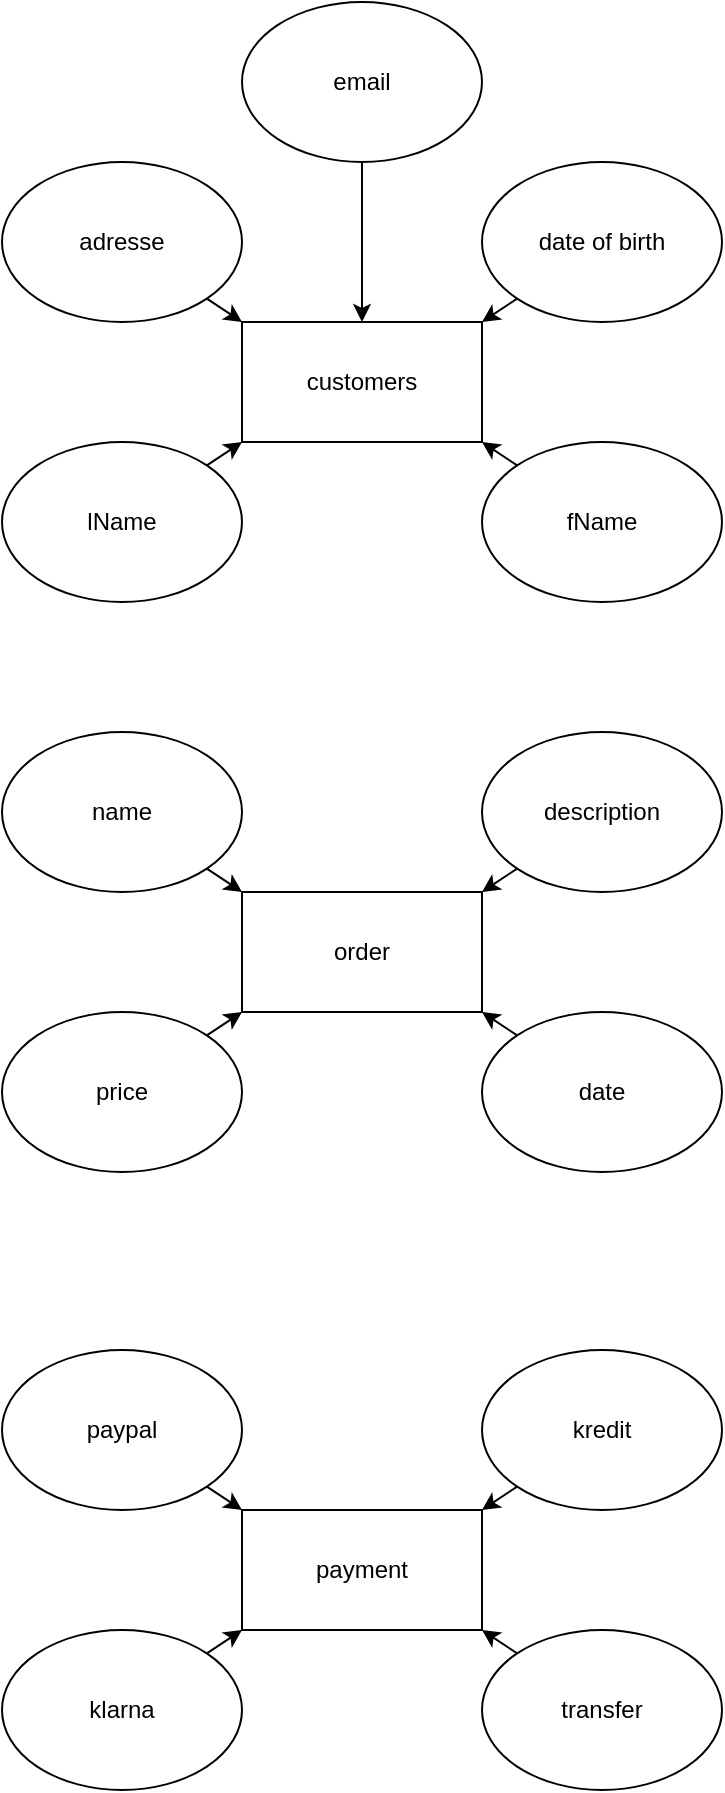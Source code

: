 <mxfile>
    <diagram id="-S9Qb6YqiHJxws-M0Av5" name="Page-1">
        <mxGraphModel dx="789" dy="575" grid="1" gridSize="10" guides="1" tooltips="1" connect="1" arrows="1" fold="1" page="1" pageScale="1" pageWidth="827" pageHeight="1169" math="0" shadow="0">
            <root>
                <mxCell id="0"/>
                <mxCell id="1" parent="0"/>
                <mxCell id="2" value="" style="rounded=0;whiteSpace=wrap;html=1;" parent="1" vertex="1">
                    <mxGeometry x="340" y="270" width="120" height="60" as="geometry"/>
                </mxCell>
                <mxCell id="3" value="customers" style="rounded=0;whiteSpace=wrap;html=1;" parent="1" vertex="1">
                    <mxGeometry x="340" y="270" width="120" height="60" as="geometry"/>
                </mxCell>
                <mxCell id="5" value="fName" style="ellipse;whiteSpace=wrap;html=1;" parent="1" vertex="1">
                    <mxGeometry x="460" y="330" width="120" height="80" as="geometry"/>
                </mxCell>
                <mxCell id="6" value="lName" style="ellipse;whiteSpace=wrap;html=1;" parent="1" vertex="1">
                    <mxGeometry x="220" y="330" width="120" height="80" as="geometry"/>
                </mxCell>
                <mxCell id="7" value="adresse" style="ellipse;whiteSpace=wrap;html=1;" parent="1" vertex="1">
                    <mxGeometry x="220" y="190" width="120" height="80" as="geometry"/>
                </mxCell>
                <mxCell id="8" value="date of birth&lt;span style=&quot;color: rgba(0 , 0 , 0 , 0) ; font-family: monospace ; font-size: 0px&quot;&gt;%3CmxGraphModel%3E%3Croot%3E%3CmxCell%20id%3D%220%22%2F%3E%3CmxCell%20id%3D%221%22%20parent%3D%220%22%2F%3E%3CmxCell%20id%3D%222%22%20value%3D%22fName%22%20style%3D%22ellipse%3BwhiteSpace%3Dwrap%3Bhtml%3D1%3B%22%20vertex%3D%221%22%20parent%3D%221%22%3E%3CmxGeometry%20x%3D%22190%22%20y%3D%22160%22%20width%3D%22120%22%20height%3D%2280%22%20as%3D%22geometry%22%2F%3E%3C%2FmxCell%3E%3C%2Froot%3E%3C%2FmxGraphModel%3E&lt;/span&gt;" style="ellipse;whiteSpace=wrap;html=1;" parent="1" vertex="1">
                    <mxGeometry x="460" y="190" width="120" height="80" as="geometry"/>
                </mxCell>
                <mxCell id="9" value="email" style="ellipse;whiteSpace=wrap;html=1;" parent="1" vertex="1">
                    <mxGeometry x="340" y="110" width="120" height="80" as="geometry"/>
                </mxCell>
                <mxCell id="11" value="" style="endArrow=classic;html=1;exitX=1;exitY=0;exitDx=0;exitDy=0;entryX=0;entryY=1;entryDx=0;entryDy=0;" parent="1" source="6" target="3" edge="1">
                    <mxGeometry width="50" height="50" relative="1" as="geometry">
                        <mxPoint x="380" y="420" as="sourcePoint"/>
                        <mxPoint x="430" y="370" as="targetPoint"/>
                    </mxGeometry>
                </mxCell>
                <mxCell id="12" value="" style="endArrow=classic;html=1;exitX=1;exitY=1;exitDx=0;exitDy=0;" parent="1" source="7" edge="1">
                    <mxGeometry width="50" height="50" relative="1" as="geometry">
                        <mxPoint x="380" y="420" as="sourcePoint"/>
                        <mxPoint x="340" y="270" as="targetPoint"/>
                    </mxGeometry>
                </mxCell>
                <mxCell id="13" value="" style="endArrow=classic;html=1;exitX=0.5;exitY=1;exitDx=0;exitDy=0;" parent="1" source="9" target="3" edge="1">
                    <mxGeometry width="50" height="50" relative="1" as="geometry">
                        <mxPoint x="332.426" y="268.284" as="sourcePoint"/>
                        <mxPoint x="350" y="280" as="targetPoint"/>
                    </mxGeometry>
                </mxCell>
                <mxCell id="14" value="" style="endArrow=classic;html=1;exitX=0;exitY=1;exitDx=0;exitDy=0;entryX=1;entryY=0;entryDx=0;entryDy=0;" parent="1" source="8" target="3" edge="1">
                    <mxGeometry width="50" height="50" relative="1" as="geometry">
                        <mxPoint x="342.426" y="278.284" as="sourcePoint"/>
                        <mxPoint x="360" y="290" as="targetPoint"/>
                    </mxGeometry>
                </mxCell>
                <mxCell id="15" value="" style="endArrow=classic;html=1;exitX=0;exitY=0;exitDx=0;exitDy=0;" parent="1" source="5" edge="1">
                    <mxGeometry width="50" height="50" relative="1" as="geometry">
                        <mxPoint x="352.426" y="288.284" as="sourcePoint"/>
                        <mxPoint x="460" y="330" as="targetPoint"/>
                    </mxGeometry>
                </mxCell>
                <mxCell id="16" value="order" style="rounded=0;whiteSpace=wrap;html=1;" parent="1" vertex="1">
                    <mxGeometry x="340" y="555" width="120" height="60" as="geometry"/>
                </mxCell>
                <mxCell id="17" value="description" style="ellipse;whiteSpace=wrap;html=1;" parent="1" vertex="1">
                    <mxGeometry x="460" y="475" width="120" height="80" as="geometry"/>
                </mxCell>
                <mxCell id="18" value="name" style="ellipse;whiteSpace=wrap;html=1;" parent="1" vertex="1">
                    <mxGeometry x="220" y="475" width="120" height="80" as="geometry"/>
                </mxCell>
                <mxCell id="19" value="date" style="ellipse;whiteSpace=wrap;html=1;" parent="1" vertex="1">
                    <mxGeometry x="460" y="615" width="120" height="80" as="geometry"/>
                </mxCell>
                <mxCell id="20" value="price" style="ellipse;whiteSpace=wrap;html=1;" parent="1" vertex="1">
                    <mxGeometry x="220" y="615" width="120" height="80" as="geometry"/>
                </mxCell>
                <mxCell id="24" value="" style="endArrow=classic;html=1;exitX=1;exitY=0;exitDx=0;exitDy=0;entryX=0;entryY=1;entryDx=0;entryDy=0;" edge="1" parent="1">
                    <mxGeometry width="50" height="50" relative="1" as="geometry">
                        <mxPoint x="322.426" y="626.716" as="sourcePoint"/>
                        <mxPoint x="340" y="615" as="targetPoint"/>
                    </mxGeometry>
                </mxCell>
                <mxCell id="25" value="" style="endArrow=classic;html=1;exitX=1;exitY=1;exitDx=0;exitDy=0;" edge="1" parent="1">
                    <mxGeometry width="50" height="50" relative="1" as="geometry">
                        <mxPoint x="322.426" y="543.284" as="sourcePoint"/>
                        <mxPoint x="340" y="555" as="targetPoint"/>
                    </mxGeometry>
                </mxCell>
                <mxCell id="26" value="" style="endArrow=classic;html=1;exitX=0;exitY=1;exitDx=0;exitDy=0;entryX=1;entryY=0;entryDx=0;entryDy=0;" edge="1" parent="1">
                    <mxGeometry width="50" height="50" relative="1" as="geometry">
                        <mxPoint x="477.574" y="543.284" as="sourcePoint"/>
                        <mxPoint x="460" y="555" as="targetPoint"/>
                    </mxGeometry>
                </mxCell>
                <mxCell id="27" value="" style="endArrow=classic;html=1;exitX=0;exitY=0;exitDx=0;exitDy=0;" edge="1" parent="1">
                    <mxGeometry width="50" height="50" relative="1" as="geometry">
                        <mxPoint x="477.574" y="626.716" as="sourcePoint"/>
                        <mxPoint x="460" y="615" as="targetPoint"/>
                    </mxGeometry>
                </mxCell>
                <mxCell id="28" value="payment" style="rounded=0;whiteSpace=wrap;html=1;" vertex="1" parent="1">
                    <mxGeometry x="340" y="864" width="120" height="60" as="geometry"/>
                </mxCell>
                <mxCell id="29" value="kredit" style="ellipse;whiteSpace=wrap;html=1;" vertex="1" parent="1">
                    <mxGeometry x="460" y="784" width="120" height="80" as="geometry"/>
                </mxCell>
                <mxCell id="30" value="paypal" style="ellipse;whiteSpace=wrap;html=1;" vertex="1" parent="1">
                    <mxGeometry x="220" y="784" width="120" height="80" as="geometry"/>
                </mxCell>
                <mxCell id="31" value="transfer" style="ellipse;whiteSpace=wrap;html=1;" vertex="1" parent="1">
                    <mxGeometry x="460" y="924" width="120" height="80" as="geometry"/>
                </mxCell>
                <mxCell id="32" value="klarna" style="ellipse;whiteSpace=wrap;html=1;" vertex="1" parent="1">
                    <mxGeometry x="220" y="924" width="120" height="80" as="geometry"/>
                </mxCell>
                <mxCell id="33" value="" style="endArrow=classic;html=1;exitX=1;exitY=0;exitDx=0;exitDy=0;entryX=0;entryY=1;entryDx=0;entryDy=0;" edge="1" parent="1">
                    <mxGeometry width="50" height="50" relative="1" as="geometry">
                        <mxPoint x="322.426" y="935.716" as="sourcePoint"/>
                        <mxPoint x="340" y="924" as="targetPoint"/>
                    </mxGeometry>
                </mxCell>
                <mxCell id="34" value="" style="endArrow=classic;html=1;exitX=1;exitY=1;exitDx=0;exitDy=0;" edge="1" parent="1">
                    <mxGeometry width="50" height="50" relative="1" as="geometry">
                        <mxPoint x="322.426" y="852.284" as="sourcePoint"/>
                        <mxPoint x="340" y="864" as="targetPoint"/>
                    </mxGeometry>
                </mxCell>
                <mxCell id="35" value="" style="endArrow=classic;html=1;exitX=0;exitY=1;exitDx=0;exitDy=0;entryX=1;entryY=0;entryDx=0;entryDy=0;" edge="1" parent="1">
                    <mxGeometry width="50" height="50" relative="1" as="geometry">
                        <mxPoint x="477.574" y="852.284" as="sourcePoint"/>
                        <mxPoint x="460" y="864" as="targetPoint"/>
                    </mxGeometry>
                </mxCell>
                <mxCell id="36" value="" style="endArrow=classic;html=1;exitX=0;exitY=0;exitDx=0;exitDy=0;" edge="1" parent="1">
                    <mxGeometry width="50" height="50" relative="1" as="geometry">
                        <mxPoint x="477.574" y="935.716" as="sourcePoint"/>
                        <mxPoint x="460" y="924" as="targetPoint"/>
                    </mxGeometry>
                </mxCell>
            </root>
        </mxGraphModel>
    </diagram>
</mxfile>